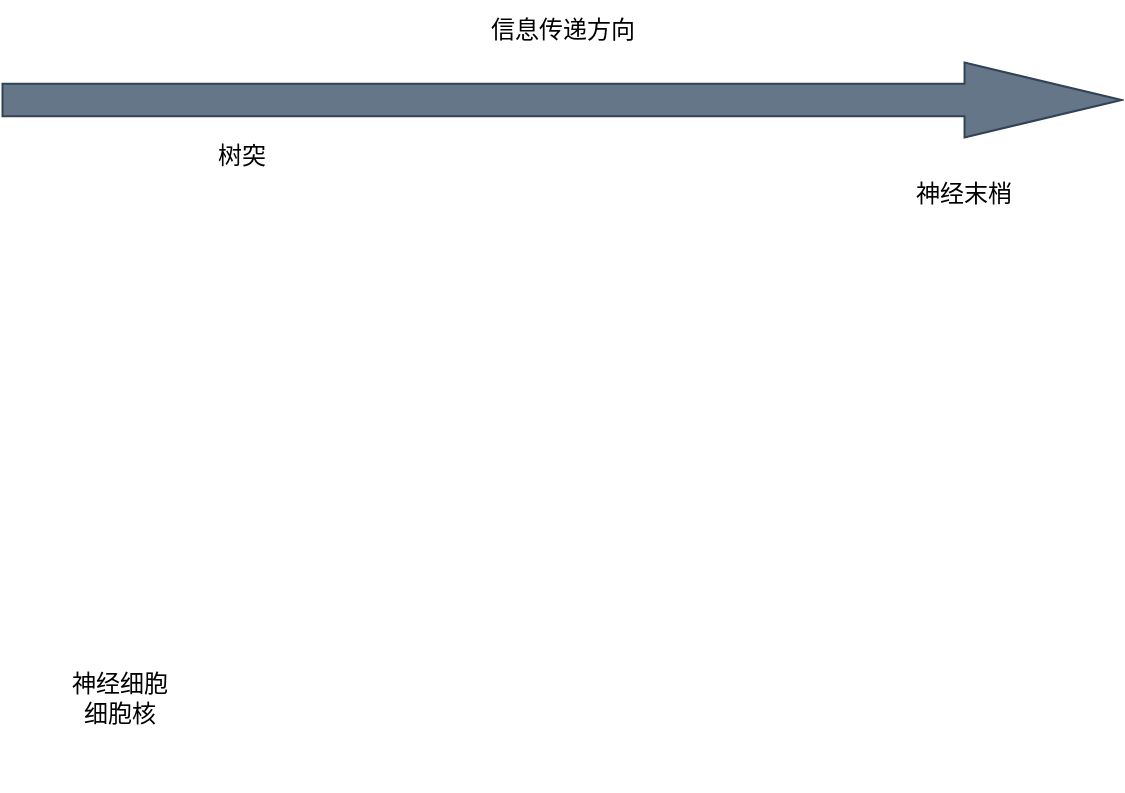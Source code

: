 <mxfile version="21.1.1" type="github">
  <diagram name="第 1 页" id="bvpk-J_PeVPjt8j2hCXw">
    <mxGraphModel dx="930" dy="535" grid="1" gridSize="10" guides="1" tooltips="1" connect="1" arrows="1" fold="1" page="1" pageScale="1" pageWidth="827" pageHeight="1169" math="0" shadow="0">
      <root>
        <mxCell id="0" />
        <mxCell id="1" parent="0" />
        <mxCell id="eE3YIL-PeN_lFZW2YuGI-1" value="" style="shape=image;verticalLabelPosition=bottom;labelBackgroundColor=default;verticalAlign=top;aspect=fixed;imageAspect=0;image=https://upload.wikimedia.org/wikipedia/commons/thumb/b/bc/Neuron_Hand-tuned.svg/2560px-Neuron_Hand-tuned.svg.png;fillColor=default;strokeColor=default;" parent="1" vertex="1">
          <mxGeometry x="208" y="220" width="520" height="280" as="geometry" />
        </mxCell>
        <mxCell id="eE3YIL-PeN_lFZW2YuGI-3" value="树突" style="text;html=1;strokeColor=none;fillColor=none;align=center;verticalAlign=middle;whiteSpace=wrap;rounded=0;" parent="1" vertex="1">
          <mxGeometry x="278" y="213" width="60" height="30" as="geometry" />
        </mxCell>
        <mxCell id="eE3YIL-PeN_lFZW2YuGI-4" value="神经细胞细胞核" style="text;html=1;strokeColor=none;fillColor=none;align=center;verticalAlign=middle;whiteSpace=wrap;rounded=0;" parent="1" vertex="1">
          <mxGeometry x="218" y="484" width="58" height="30" as="geometry" />
        </mxCell>
        <mxCell id="eE3YIL-PeN_lFZW2YuGI-6" value="神经末梢" style="text;html=1;strokeColor=none;fillColor=none;align=center;verticalAlign=middle;whiteSpace=wrap;rounded=0;" parent="1" vertex="1">
          <mxGeometry x="639" y="232" width="60" height="30" as="geometry" />
        </mxCell>
        <mxCell id="eE3YIL-PeN_lFZW2YuGI-7" value="" style="rounded=0;whiteSpace=wrap;html=1;rotation=-45;strokeWidth=0;strokeColor=#FFFFFF;" parent="1" vertex="1">
          <mxGeometry x="349" y="338.66" width="58.92" height="23" as="geometry" />
        </mxCell>
        <mxCell id="eE3YIL-PeN_lFZW2YuGI-8" value="" style="ellipse;whiteSpace=wrap;html=1;aspect=fixed;strokeWidth=0;strokeColor=#FFFFFF;" parent="1" vertex="1">
          <mxGeometry x="353" y="361.66" width="14" height="14" as="geometry" />
        </mxCell>
        <mxCell id="eE3YIL-PeN_lFZW2YuGI-9" value="" style="rounded=0;whiteSpace=wrap;html=1;rotation=85;strokeWidth=0;strokeColor=#FFFFFF;" parent="1" vertex="1">
          <mxGeometry x="454.21" y="459.69" width="120" height="47.54" as="geometry" />
        </mxCell>
        <mxCell id="eE3YIL-PeN_lFZW2YuGI-10" value="" style="ellipse;whiteSpace=wrap;html=1;aspect=fixed;strokeWidth=0;strokeColor=#FFFFFF;" parent="1" vertex="1">
          <mxGeometry x="500" y="423" width="9" height="9" as="geometry" />
        </mxCell>
        <mxCell id="eE3YIL-PeN_lFZW2YuGI-11" value="" style="ellipse;whiteSpace=wrap;html=1;rotation=45;strokeWidth=0;strokeColor=#FFFFFF;" parent="1" vertex="1">
          <mxGeometry x="535" y="404" width="120" height="80" as="geometry" />
        </mxCell>
        <mxCell id="eE3YIL-PeN_lFZW2YuGI-13" value="" style="rounded=1;whiteSpace=wrap;html=1;rotation=-105;strokeColor=#FFFFFF;strokeWidth=0;" parent="1" vertex="1">
          <mxGeometry x="473" y="312" width="118" height="30" as="geometry" />
        </mxCell>
        <mxCell id="eE3YIL-PeN_lFZW2YuGI-16" value="" style="shape=flexArrow;endArrow=classic;html=1;rounded=0;width=16.364;endSize=25.827;fillColor=#647687;strokeColor=#314354;" parent="1" edge="1">
          <mxGeometry width="50" height="50" relative="1" as="geometry">
            <mxPoint x="187.75" y="200" as="sourcePoint" />
            <mxPoint x="748.25" y="200" as="targetPoint" />
          </mxGeometry>
        </mxCell>
        <mxCell id="eE3YIL-PeN_lFZW2YuGI-19" value="信息传递方向" style="text;html=1;strokeColor=none;fillColor=none;align=center;verticalAlign=middle;whiteSpace=wrap;rounded=0;" parent="1" vertex="1">
          <mxGeometry x="355.5" y="150" width="225" height="30" as="geometry" />
        </mxCell>
      </root>
    </mxGraphModel>
  </diagram>
</mxfile>
